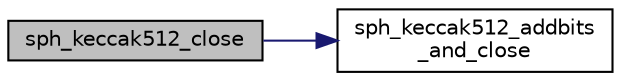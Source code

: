 digraph "sph_keccak512_close"
{
 // LATEX_PDF_SIZE
  edge [fontname="Helvetica",fontsize="10",labelfontname="Helvetica",labelfontsize="10"];
  node [fontname="Helvetica",fontsize="10",shape=record];
  rankdir="LR";
  Node17 [label="sph_keccak512_close",height=0.2,width=0.4,color="black", fillcolor="grey75", style="filled", fontcolor="black",tooltip=" "];
  Node17 -> Node18 [color="midnightblue",fontsize="10",style="solid",fontname="Helvetica"];
  Node18 [label="sph_keccak512_addbits\l_and_close",height=0.2,width=0.4,color="black", fillcolor="white", style="filled",URL="$sph__keccak_8h.html#a9b1cadf5ab3346f0b056aa4b6871708b",tooltip=" "];
}
